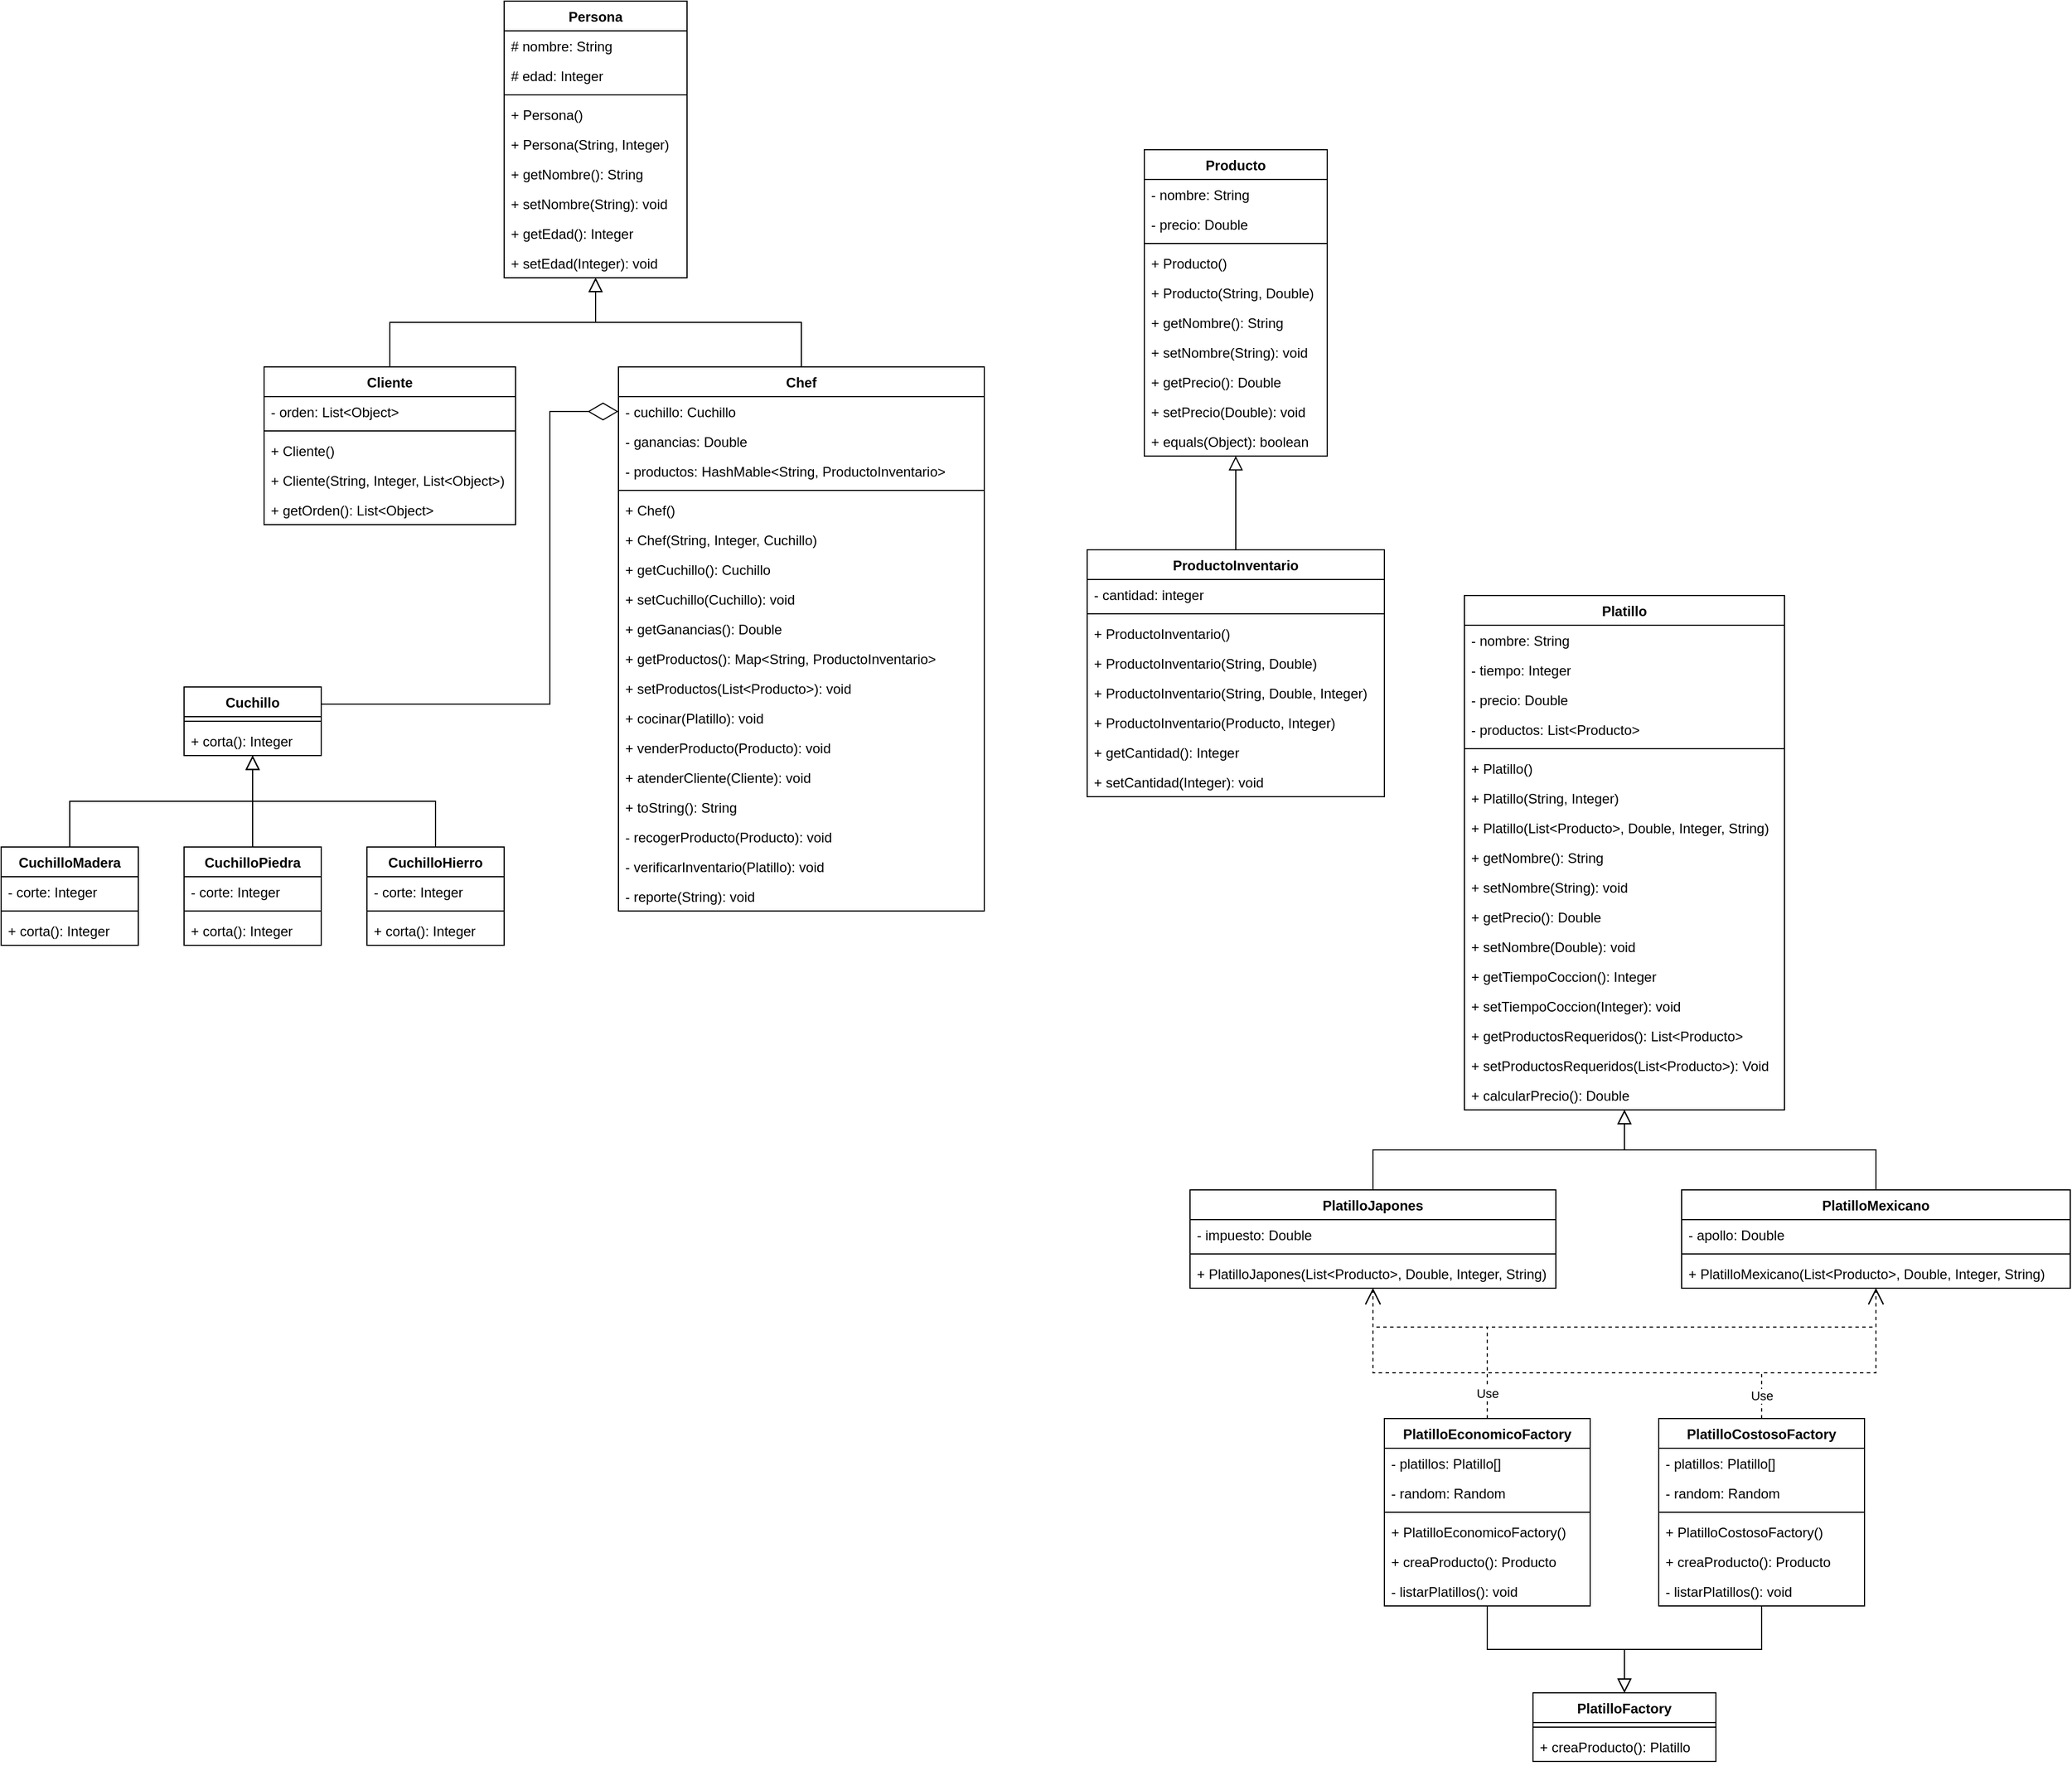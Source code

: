 <mxfile version="21.4.0" type="device">
  <diagram id="3ulpPXlg1GGDrWHCuO66" name="Página-1">
    <mxGraphModel dx="1029" dy="376" grid="1" gridSize="10" guides="1" tooltips="1" connect="1" arrows="1" fold="1" page="0" pageScale="1" pageWidth="1169" pageHeight="827" math="0" shadow="0">
      <root>
        <mxCell id="0" />
        <mxCell id="1" parent="0" />
        <mxCell id="EhC5GFF33ELC9PLxJ4gs-1" value="Persona" style="swimlane;fontStyle=1;align=center;verticalAlign=top;childLayout=stackLayout;horizontal=1;startSize=26;horizontalStack=0;resizeParent=1;resizeParentMax=0;resizeLast=0;collapsible=1;marginBottom=0;whiteSpace=wrap;html=1;" vertex="1" parent="1">
          <mxGeometry x="200" y="160" width="160" height="242" as="geometry" />
        </mxCell>
        <mxCell id="EhC5GFF33ELC9PLxJ4gs-2" value="# nombre: String" style="text;strokeColor=none;fillColor=none;align=left;verticalAlign=top;spacingLeft=4;spacingRight=4;overflow=hidden;rotatable=0;points=[[0,0.5],[1,0.5]];portConstraint=eastwest;whiteSpace=wrap;html=1;" vertex="1" parent="EhC5GFF33ELC9PLxJ4gs-1">
          <mxGeometry y="26" width="160" height="26" as="geometry" />
        </mxCell>
        <mxCell id="EhC5GFF33ELC9PLxJ4gs-3" value="# edad: Integer" style="text;strokeColor=none;fillColor=none;align=left;verticalAlign=top;spacingLeft=4;spacingRight=4;overflow=hidden;rotatable=0;points=[[0,0.5],[1,0.5]];portConstraint=eastwest;whiteSpace=wrap;html=1;" vertex="1" parent="EhC5GFF33ELC9PLxJ4gs-1">
          <mxGeometry y="52" width="160" height="26" as="geometry" />
        </mxCell>
        <mxCell id="EhC5GFF33ELC9PLxJ4gs-4" value="" style="line;strokeWidth=1;fillColor=none;align=left;verticalAlign=middle;spacingTop=-1;spacingLeft=3;spacingRight=3;rotatable=0;labelPosition=right;points=[];portConstraint=eastwest;strokeColor=inherit;" vertex="1" parent="EhC5GFF33ELC9PLxJ4gs-1">
          <mxGeometry y="78" width="160" height="8" as="geometry" />
        </mxCell>
        <mxCell id="EhC5GFF33ELC9PLxJ4gs-5" value="+ Persona()" style="text;strokeColor=none;fillColor=none;align=left;verticalAlign=top;spacingLeft=4;spacingRight=4;overflow=hidden;rotatable=0;points=[[0,0.5],[1,0.5]];portConstraint=eastwest;whiteSpace=wrap;html=1;" vertex="1" parent="EhC5GFF33ELC9PLxJ4gs-1">
          <mxGeometry y="86" width="160" height="26" as="geometry" />
        </mxCell>
        <mxCell id="EhC5GFF33ELC9PLxJ4gs-6" value="+ Persona(String, Integer)" style="text;strokeColor=none;fillColor=none;align=left;verticalAlign=top;spacingLeft=4;spacingRight=4;overflow=hidden;rotatable=0;points=[[0,0.5],[1,0.5]];portConstraint=eastwest;whiteSpace=wrap;html=1;" vertex="1" parent="EhC5GFF33ELC9PLxJ4gs-1">
          <mxGeometry y="112" width="160" height="26" as="geometry" />
        </mxCell>
        <mxCell id="EhC5GFF33ELC9PLxJ4gs-7" value="+ getNombre(): String" style="text;strokeColor=none;fillColor=none;align=left;verticalAlign=top;spacingLeft=4;spacingRight=4;overflow=hidden;rotatable=0;points=[[0,0.5],[1,0.5]];portConstraint=eastwest;whiteSpace=wrap;html=1;" vertex="1" parent="EhC5GFF33ELC9PLxJ4gs-1">
          <mxGeometry y="138" width="160" height="26" as="geometry" />
        </mxCell>
        <mxCell id="EhC5GFF33ELC9PLxJ4gs-8" value="+ setNombre(String): void" style="text;strokeColor=none;fillColor=none;align=left;verticalAlign=top;spacingLeft=4;spacingRight=4;overflow=hidden;rotatable=0;points=[[0,0.5],[1,0.5]];portConstraint=eastwest;whiteSpace=wrap;html=1;" vertex="1" parent="EhC5GFF33ELC9PLxJ4gs-1">
          <mxGeometry y="164" width="160" height="26" as="geometry" />
        </mxCell>
        <mxCell id="EhC5GFF33ELC9PLxJ4gs-9" value="+ getEdad(): Integer" style="text;strokeColor=none;fillColor=none;align=left;verticalAlign=top;spacingLeft=4;spacingRight=4;overflow=hidden;rotatable=0;points=[[0,0.5],[1,0.5]];portConstraint=eastwest;whiteSpace=wrap;html=1;" vertex="1" parent="EhC5GFF33ELC9PLxJ4gs-1">
          <mxGeometry y="190" width="160" height="26" as="geometry" />
        </mxCell>
        <mxCell id="EhC5GFF33ELC9PLxJ4gs-10" value="+ setEdad(Integer): void" style="text;strokeColor=none;fillColor=none;align=left;verticalAlign=top;spacingLeft=4;spacingRight=4;overflow=hidden;rotatable=0;points=[[0,0.5],[1,0.5]];portConstraint=eastwest;whiteSpace=wrap;html=1;" vertex="1" parent="EhC5GFF33ELC9PLxJ4gs-1">
          <mxGeometry y="216" width="160" height="26" as="geometry" />
        </mxCell>
        <mxCell id="EhC5GFF33ELC9PLxJ4gs-11" value="Cliente" style="swimlane;fontStyle=1;align=center;verticalAlign=top;childLayout=stackLayout;horizontal=1;startSize=26;horizontalStack=0;resizeParent=1;resizeParentMax=0;resizeLast=0;collapsible=1;marginBottom=0;whiteSpace=wrap;html=1;" vertex="1" parent="1">
          <mxGeometry x="-10" y="480" width="220" height="138" as="geometry" />
        </mxCell>
        <mxCell id="EhC5GFF33ELC9PLxJ4gs-12" value="- orden: List&amp;lt;Object&amp;gt;" style="text;strokeColor=none;fillColor=none;align=left;verticalAlign=top;spacingLeft=4;spacingRight=4;overflow=hidden;rotatable=0;points=[[0,0.5],[1,0.5]];portConstraint=eastwest;whiteSpace=wrap;html=1;" vertex="1" parent="EhC5GFF33ELC9PLxJ4gs-11">
          <mxGeometry y="26" width="220" height="26" as="geometry" />
        </mxCell>
        <mxCell id="EhC5GFF33ELC9PLxJ4gs-13" value="" style="line;strokeWidth=1;fillColor=none;align=left;verticalAlign=middle;spacingTop=-1;spacingLeft=3;spacingRight=3;rotatable=0;labelPosition=right;points=[];portConstraint=eastwest;strokeColor=inherit;" vertex="1" parent="EhC5GFF33ELC9PLxJ4gs-11">
          <mxGeometry y="52" width="220" height="8" as="geometry" />
        </mxCell>
        <mxCell id="EhC5GFF33ELC9PLxJ4gs-14" value="+ Cliente()" style="text;strokeColor=none;fillColor=none;align=left;verticalAlign=top;spacingLeft=4;spacingRight=4;overflow=hidden;rotatable=0;points=[[0,0.5],[1,0.5]];portConstraint=eastwest;whiteSpace=wrap;html=1;" vertex="1" parent="EhC5GFF33ELC9PLxJ4gs-11">
          <mxGeometry y="60" width="220" height="26" as="geometry" />
        </mxCell>
        <mxCell id="EhC5GFF33ELC9PLxJ4gs-15" value="+ Cliente(String, Integer, List&amp;lt;Object&amp;gt;)" style="text;strokeColor=none;fillColor=none;align=left;verticalAlign=top;spacingLeft=4;spacingRight=4;overflow=hidden;rotatable=0;points=[[0,0.5],[1,0.5]];portConstraint=eastwest;whiteSpace=wrap;html=1;" vertex="1" parent="EhC5GFF33ELC9PLxJ4gs-11">
          <mxGeometry y="86" width="220" height="26" as="geometry" />
        </mxCell>
        <mxCell id="EhC5GFF33ELC9PLxJ4gs-16" value="+ getOrden(): List&amp;lt;Object&amp;gt;" style="text;strokeColor=none;fillColor=none;align=left;verticalAlign=top;spacingLeft=4;spacingRight=4;overflow=hidden;rotatable=0;points=[[0,0.5],[1,0.5]];portConstraint=eastwest;whiteSpace=wrap;html=1;" vertex="1" parent="EhC5GFF33ELC9PLxJ4gs-11">
          <mxGeometry y="112" width="220" height="26" as="geometry" />
        </mxCell>
        <mxCell id="EhC5GFF33ELC9PLxJ4gs-17" value="Chef" style="swimlane;fontStyle=1;align=center;verticalAlign=top;childLayout=stackLayout;horizontal=1;startSize=26;horizontalStack=0;resizeParent=1;resizeParentMax=0;resizeLast=0;collapsible=1;marginBottom=0;whiteSpace=wrap;html=1;" vertex="1" parent="1">
          <mxGeometry x="300" y="480" width="320" height="476" as="geometry" />
        </mxCell>
        <mxCell id="EhC5GFF33ELC9PLxJ4gs-18" value="- cuchillo: Cuchillo" style="text;strokeColor=none;fillColor=none;align=left;verticalAlign=top;spacingLeft=4;spacingRight=4;overflow=hidden;rotatable=0;points=[[0,0.5],[1,0.5]];portConstraint=eastwest;whiteSpace=wrap;html=1;" vertex="1" parent="EhC5GFF33ELC9PLxJ4gs-17">
          <mxGeometry y="26" width="320" height="26" as="geometry" />
        </mxCell>
        <mxCell id="EhC5GFF33ELC9PLxJ4gs-19" value="- ganancias: Double" style="text;strokeColor=none;fillColor=none;align=left;verticalAlign=top;spacingLeft=4;spacingRight=4;overflow=hidden;rotatable=0;points=[[0,0.5],[1,0.5]];portConstraint=eastwest;whiteSpace=wrap;html=1;" vertex="1" parent="EhC5GFF33ELC9PLxJ4gs-17">
          <mxGeometry y="52" width="320" height="26" as="geometry" />
        </mxCell>
        <mxCell id="EhC5GFF33ELC9PLxJ4gs-20" value="- productos: HashMable&amp;lt;String, ProductoInventario&amp;gt;" style="text;strokeColor=none;fillColor=none;align=left;verticalAlign=top;spacingLeft=4;spacingRight=4;overflow=hidden;rotatable=0;points=[[0,0.5],[1,0.5]];portConstraint=eastwest;whiteSpace=wrap;html=1;" vertex="1" parent="EhC5GFF33ELC9PLxJ4gs-17">
          <mxGeometry y="78" width="320" height="26" as="geometry" />
        </mxCell>
        <mxCell id="EhC5GFF33ELC9PLxJ4gs-21" value="" style="line;strokeWidth=1;fillColor=none;align=left;verticalAlign=middle;spacingTop=-1;spacingLeft=3;spacingRight=3;rotatable=0;labelPosition=right;points=[];portConstraint=eastwest;strokeColor=inherit;" vertex="1" parent="EhC5GFF33ELC9PLxJ4gs-17">
          <mxGeometry y="104" width="320" height="8" as="geometry" />
        </mxCell>
        <mxCell id="EhC5GFF33ELC9PLxJ4gs-22" value="+ Chef()" style="text;strokeColor=none;fillColor=none;align=left;verticalAlign=top;spacingLeft=4;spacingRight=4;overflow=hidden;rotatable=0;points=[[0,0.5],[1,0.5]];portConstraint=eastwest;whiteSpace=wrap;html=1;" vertex="1" parent="EhC5GFF33ELC9PLxJ4gs-17">
          <mxGeometry y="112" width="320" height="26" as="geometry" />
        </mxCell>
        <mxCell id="EhC5GFF33ELC9PLxJ4gs-23" value="+ Chef(String, Integer, Cuchillo)" style="text;strokeColor=none;fillColor=none;align=left;verticalAlign=top;spacingLeft=4;spacingRight=4;overflow=hidden;rotatable=0;points=[[0,0.5],[1,0.5]];portConstraint=eastwest;whiteSpace=wrap;html=1;" vertex="1" parent="EhC5GFF33ELC9PLxJ4gs-17">
          <mxGeometry y="138" width="320" height="26" as="geometry" />
        </mxCell>
        <mxCell id="EhC5GFF33ELC9PLxJ4gs-24" value="+ getCuchillo(): Cuchillo" style="text;strokeColor=none;fillColor=none;align=left;verticalAlign=top;spacingLeft=4;spacingRight=4;overflow=hidden;rotatable=0;points=[[0,0.5],[1,0.5]];portConstraint=eastwest;whiteSpace=wrap;html=1;" vertex="1" parent="EhC5GFF33ELC9PLxJ4gs-17">
          <mxGeometry y="164" width="320" height="26" as="geometry" />
        </mxCell>
        <mxCell id="EhC5GFF33ELC9PLxJ4gs-25" value="+ setCuchillo(Cuchillo): void" style="text;strokeColor=none;fillColor=none;align=left;verticalAlign=top;spacingLeft=4;spacingRight=4;overflow=hidden;rotatable=0;points=[[0,0.5],[1,0.5]];portConstraint=eastwest;whiteSpace=wrap;html=1;" vertex="1" parent="EhC5GFF33ELC9PLxJ4gs-17">
          <mxGeometry y="190" width="320" height="26" as="geometry" />
        </mxCell>
        <mxCell id="EhC5GFF33ELC9PLxJ4gs-26" value="+ getGanancias(): Double" style="text;strokeColor=none;fillColor=none;align=left;verticalAlign=top;spacingLeft=4;spacingRight=4;overflow=hidden;rotatable=0;points=[[0,0.5],[1,0.5]];portConstraint=eastwest;whiteSpace=wrap;html=1;" vertex="1" parent="EhC5GFF33ELC9PLxJ4gs-17">
          <mxGeometry y="216" width="320" height="26" as="geometry" />
        </mxCell>
        <mxCell id="EhC5GFF33ELC9PLxJ4gs-27" value="+ getProductos(): Map&amp;lt;String, ProductoInventario&amp;gt;" style="text;strokeColor=none;fillColor=none;align=left;verticalAlign=top;spacingLeft=4;spacingRight=4;overflow=hidden;rotatable=0;points=[[0,0.5],[1,0.5]];portConstraint=eastwest;whiteSpace=wrap;html=1;" vertex="1" parent="EhC5GFF33ELC9PLxJ4gs-17">
          <mxGeometry y="242" width="320" height="26" as="geometry" />
        </mxCell>
        <mxCell id="EhC5GFF33ELC9PLxJ4gs-28" value="+ setProductos(List&amp;lt;Producto&amp;gt;): void" style="text;strokeColor=none;fillColor=none;align=left;verticalAlign=top;spacingLeft=4;spacingRight=4;overflow=hidden;rotatable=0;points=[[0,0.5],[1,0.5]];portConstraint=eastwest;whiteSpace=wrap;html=1;" vertex="1" parent="EhC5GFF33ELC9PLxJ4gs-17">
          <mxGeometry y="268" width="320" height="26" as="geometry" />
        </mxCell>
        <mxCell id="EhC5GFF33ELC9PLxJ4gs-29" value="+ cocinar(Platillo): void" style="text;strokeColor=none;fillColor=none;align=left;verticalAlign=top;spacingLeft=4;spacingRight=4;overflow=hidden;rotatable=0;points=[[0,0.5],[1,0.5]];portConstraint=eastwest;whiteSpace=wrap;html=1;" vertex="1" parent="EhC5GFF33ELC9PLxJ4gs-17">
          <mxGeometry y="294" width="320" height="26" as="geometry" />
        </mxCell>
        <mxCell id="EhC5GFF33ELC9PLxJ4gs-30" value="+ venderProducto(Producto): void" style="text;strokeColor=none;fillColor=none;align=left;verticalAlign=top;spacingLeft=4;spacingRight=4;overflow=hidden;rotatable=0;points=[[0,0.5],[1,0.5]];portConstraint=eastwest;whiteSpace=wrap;html=1;" vertex="1" parent="EhC5GFF33ELC9PLxJ4gs-17">
          <mxGeometry y="320" width="320" height="26" as="geometry" />
        </mxCell>
        <mxCell id="EhC5GFF33ELC9PLxJ4gs-31" value="+ atenderCliente(Cliente): void" style="text;strokeColor=none;fillColor=none;align=left;verticalAlign=top;spacingLeft=4;spacingRight=4;overflow=hidden;rotatable=0;points=[[0,0.5],[1,0.5]];portConstraint=eastwest;whiteSpace=wrap;html=1;" vertex="1" parent="EhC5GFF33ELC9PLxJ4gs-17">
          <mxGeometry y="346" width="320" height="26" as="geometry" />
        </mxCell>
        <mxCell id="EhC5GFF33ELC9PLxJ4gs-32" value="+ toString(): String" style="text;strokeColor=none;fillColor=none;align=left;verticalAlign=top;spacingLeft=4;spacingRight=4;overflow=hidden;rotatable=0;points=[[0,0.5],[1,0.5]];portConstraint=eastwest;whiteSpace=wrap;html=1;" vertex="1" parent="EhC5GFF33ELC9PLxJ4gs-17">
          <mxGeometry y="372" width="320" height="26" as="geometry" />
        </mxCell>
        <mxCell id="EhC5GFF33ELC9PLxJ4gs-33" value="- recogerProducto(Producto): void" style="text;strokeColor=none;fillColor=none;align=left;verticalAlign=top;spacingLeft=4;spacingRight=4;overflow=hidden;rotatable=0;points=[[0,0.5],[1,0.5]];portConstraint=eastwest;whiteSpace=wrap;html=1;" vertex="1" parent="EhC5GFF33ELC9PLxJ4gs-17">
          <mxGeometry y="398" width="320" height="26" as="geometry" />
        </mxCell>
        <mxCell id="EhC5GFF33ELC9PLxJ4gs-34" value="- verificarInventario(Platillo): void" style="text;strokeColor=none;fillColor=none;align=left;verticalAlign=top;spacingLeft=4;spacingRight=4;overflow=hidden;rotatable=0;points=[[0,0.5],[1,0.5]];portConstraint=eastwest;whiteSpace=wrap;html=1;" vertex="1" parent="EhC5GFF33ELC9PLxJ4gs-17">
          <mxGeometry y="424" width="320" height="26" as="geometry" />
        </mxCell>
        <mxCell id="EhC5GFF33ELC9PLxJ4gs-35" value="- reporte(String): void" style="text;strokeColor=none;fillColor=none;align=left;verticalAlign=top;spacingLeft=4;spacingRight=4;overflow=hidden;rotatable=0;points=[[0,0.5],[1,0.5]];portConstraint=eastwest;whiteSpace=wrap;html=1;" vertex="1" parent="EhC5GFF33ELC9PLxJ4gs-17">
          <mxGeometry y="450" width="320" height="26" as="geometry" />
        </mxCell>
        <mxCell id="EhC5GFF33ELC9PLxJ4gs-36" value="Cuchillo" style="swimlane;fontStyle=1;align=center;verticalAlign=top;childLayout=stackLayout;horizontal=1;startSize=26;horizontalStack=0;resizeParent=1;resizeParentMax=0;resizeLast=0;collapsible=1;marginBottom=0;whiteSpace=wrap;html=1;" vertex="1" parent="1">
          <mxGeometry x="-80" y="760" width="120" height="60" as="geometry" />
        </mxCell>
        <mxCell id="EhC5GFF33ELC9PLxJ4gs-37" value="" style="line;strokeWidth=1;fillColor=none;align=left;verticalAlign=middle;spacingTop=-1;spacingLeft=3;spacingRight=3;rotatable=0;labelPosition=right;points=[];portConstraint=eastwest;strokeColor=inherit;" vertex="1" parent="EhC5GFF33ELC9PLxJ4gs-36">
          <mxGeometry y="26" width="120" height="8" as="geometry" />
        </mxCell>
        <mxCell id="EhC5GFF33ELC9PLxJ4gs-38" value="+ corta(): Integer" style="text;strokeColor=none;fillColor=none;align=left;verticalAlign=top;spacingLeft=4;spacingRight=4;overflow=hidden;rotatable=0;points=[[0,0.5],[1,0.5]];portConstraint=eastwest;whiteSpace=wrap;html=1;" vertex="1" parent="EhC5GFF33ELC9PLxJ4gs-36">
          <mxGeometry y="34" width="120" height="26" as="geometry" />
        </mxCell>
        <mxCell id="EhC5GFF33ELC9PLxJ4gs-39" value="CuchilloMadera" style="swimlane;fontStyle=1;align=center;verticalAlign=top;childLayout=stackLayout;horizontal=1;startSize=26;horizontalStack=0;resizeParent=1;resizeParentMax=0;resizeLast=0;collapsible=1;marginBottom=0;whiteSpace=wrap;html=1;" vertex="1" parent="1">
          <mxGeometry x="-240" y="900" width="120" height="86" as="geometry" />
        </mxCell>
        <mxCell id="EhC5GFF33ELC9PLxJ4gs-40" value="- corte: Integer" style="text;strokeColor=none;fillColor=none;align=left;verticalAlign=top;spacingLeft=4;spacingRight=4;overflow=hidden;rotatable=0;points=[[0,0.5],[1,0.5]];portConstraint=eastwest;whiteSpace=wrap;html=1;" vertex="1" parent="EhC5GFF33ELC9PLxJ4gs-39">
          <mxGeometry y="26" width="120" height="26" as="geometry" />
        </mxCell>
        <mxCell id="EhC5GFF33ELC9PLxJ4gs-41" value="" style="line;strokeWidth=1;fillColor=none;align=left;verticalAlign=middle;spacingTop=-1;spacingLeft=3;spacingRight=3;rotatable=0;labelPosition=right;points=[];portConstraint=eastwest;strokeColor=inherit;" vertex="1" parent="EhC5GFF33ELC9PLxJ4gs-39">
          <mxGeometry y="52" width="120" height="8" as="geometry" />
        </mxCell>
        <mxCell id="EhC5GFF33ELC9PLxJ4gs-42" value="+ corta(): Integer" style="text;strokeColor=none;fillColor=none;align=left;verticalAlign=top;spacingLeft=4;spacingRight=4;overflow=hidden;rotatable=0;points=[[0,0.5],[1,0.5]];portConstraint=eastwest;whiteSpace=wrap;html=1;" vertex="1" parent="EhC5GFF33ELC9PLxJ4gs-39">
          <mxGeometry y="60" width="120" height="26" as="geometry" />
        </mxCell>
        <mxCell id="EhC5GFF33ELC9PLxJ4gs-43" value="CuchilloPiedra" style="swimlane;fontStyle=1;align=center;verticalAlign=top;childLayout=stackLayout;horizontal=1;startSize=26;horizontalStack=0;resizeParent=1;resizeParentMax=0;resizeLast=0;collapsible=1;marginBottom=0;whiteSpace=wrap;html=1;" vertex="1" parent="1">
          <mxGeometry x="-80" y="900" width="120" height="86" as="geometry" />
        </mxCell>
        <mxCell id="EhC5GFF33ELC9PLxJ4gs-44" value="- corte: Integer" style="text;strokeColor=none;fillColor=none;align=left;verticalAlign=top;spacingLeft=4;spacingRight=4;overflow=hidden;rotatable=0;points=[[0,0.5],[1,0.5]];portConstraint=eastwest;whiteSpace=wrap;html=1;" vertex="1" parent="EhC5GFF33ELC9PLxJ4gs-43">
          <mxGeometry y="26" width="120" height="26" as="geometry" />
        </mxCell>
        <mxCell id="EhC5GFF33ELC9PLxJ4gs-45" value="" style="line;strokeWidth=1;fillColor=none;align=left;verticalAlign=middle;spacingTop=-1;spacingLeft=3;spacingRight=3;rotatable=0;labelPosition=right;points=[];portConstraint=eastwest;strokeColor=inherit;" vertex="1" parent="EhC5GFF33ELC9PLxJ4gs-43">
          <mxGeometry y="52" width="120" height="8" as="geometry" />
        </mxCell>
        <mxCell id="EhC5GFF33ELC9PLxJ4gs-46" value="+ corta(): Integer" style="text;strokeColor=none;fillColor=none;align=left;verticalAlign=top;spacingLeft=4;spacingRight=4;overflow=hidden;rotatable=0;points=[[0,0.5],[1,0.5]];portConstraint=eastwest;whiteSpace=wrap;html=1;" vertex="1" parent="EhC5GFF33ELC9PLxJ4gs-43">
          <mxGeometry y="60" width="120" height="26" as="geometry" />
        </mxCell>
        <mxCell id="EhC5GFF33ELC9PLxJ4gs-47" value="CuchilloHierro" style="swimlane;fontStyle=1;align=center;verticalAlign=top;childLayout=stackLayout;horizontal=1;startSize=26;horizontalStack=0;resizeParent=1;resizeParentMax=0;resizeLast=0;collapsible=1;marginBottom=0;whiteSpace=wrap;html=1;" vertex="1" parent="1">
          <mxGeometry x="80" y="900" width="120" height="86" as="geometry" />
        </mxCell>
        <mxCell id="EhC5GFF33ELC9PLxJ4gs-48" value="- corte: Integer" style="text;strokeColor=none;fillColor=none;align=left;verticalAlign=top;spacingLeft=4;spacingRight=4;overflow=hidden;rotatable=0;points=[[0,0.5],[1,0.5]];portConstraint=eastwest;whiteSpace=wrap;html=1;" vertex="1" parent="EhC5GFF33ELC9PLxJ4gs-47">
          <mxGeometry y="26" width="120" height="26" as="geometry" />
        </mxCell>
        <mxCell id="EhC5GFF33ELC9PLxJ4gs-49" value="" style="line;strokeWidth=1;fillColor=none;align=left;verticalAlign=middle;spacingTop=-1;spacingLeft=3;spacingRight=3;rotatable=0;labelPosition=right;points=[];portConstraint=eastwest;strokeColor=inherit;" vertex="1" parent="EhC5GFF33ELC9PLxJ4gs-47">
          <mxGeometry y="52" width="120" height="8" as="geometry" />
        </mxCell>
        <mxCell id="EhC5GFF33ELC9PLxJ4gs-50" value="+ corta(): Integer" style="text;strokeColor=none;fillColor=none;align=left;verticalAlign=top;spacingLeft=4;spacingRight=4;overflow=hidden;rotatable=0;points=[[0,0.5],[1,0.5]];portConstraint=eastwest;whiteSpace=wrap;html=1;" vertex="1" parent="EhC5GFF33ELC9PLxJ4gs-47">
          <mxGeometry y="60" width="120" height="26" as="geometry" />
        </mxCell>
        <mxCell id="EhC5GFF33ELC9PLxJ4gs-51" value="Producto" style="swimlane;fontStyle=1;align=center;verticalAlign=top;childLayout=stackLayout;horizontal=1;startSize=26;horizontalStack=0;resizeParent=1;resizeParentMax=0;resizeLast=0;collapsible=1;marginBottom=0;whiteSpace=wrap;html=1;" vertex="1" parent="1">
          <mxGeometry x="760" y="290" width="160" height="268" as="geometry" />
        </mxCell>
        <mxCell id="EhC5GFF33ELC9PLxJ4gs-52" value="- nombre: String" style="text;strokeColor=none;fillColor=none;align=left;verticalAlign=top;spacingLeft=4;spacingRight=4;overflow=hidden;rotatable=0;points=[[0,0.5],[1,0.5]];portConstraint=eastwest;whiteSpace=wrap;html=1;" vertex="1" parent="EhC5GFF33ELC9PLxJ4gs-51">
          <mxGeometry y="26" width="160" height="26" as="geometry" />
        </mxCell>
        <mxCell id="EhC5GFF33ELC9PLxJ4gs-53" value="- precio: Double" style="text;strokeColor=none;fillColor=none;align=left;verticalAlign=top;spacingLeft=4;spacingRight=4;overflow=hidden;rotatable=0;points=[[0,0.5],[1,0.5]];portConstraint=eastwest;whiteSpace=wrap;html=1;" vertex="1" parent="EhC5GFF33ELC9PLxJ4gs-51">
          <mxGeometry y="52" width="160" height="26" as="geometry" />
        </mxCell>
        <mxCell id="EhC5GFF33ELC9PLxJ4gs-54" value="" style="line;strokeWidth=1;fillColor=none;align=left;verticalAlign=middle;spacingTop=-1;spacingLeft=3;spacingRight=3;rotatable=0;labelPosition=right;points=[];portConstraint=eastwest;strokeColor=inherit;" vertex="1" parent="EhC5GFF33ELC9PLxJ4gs-51">
          <mxGeometry y="78" width="160" height="8" as="geometry" />
        </mxCell>
        <mxCell id="EhC5GFF33ELC9PLxJ4gs-55" value="+ Producto()" style="text;strokeColor=none;fillColor=none;align=left;verticalAlign=top;spacingLeft=4;spacingRight=4;overflow=hidden;rotatable=0;points=[[0,0.5],[1,0.5]];portConstraint=eastwest;whiteSpace=wrap;html=1;" vertex="1" parent="EhC5GFF33ELC9PLxJ4gs-51">
          <mxGeometry y="86" width="160" height="26" as="geometry" />
        </mxCell>
        <mxCell id="EhC5GFF33ELC9PLxJ4gs-56" value="+ Producto(String, Double)" style="text;strokeColor=none;fillColor=none;align=left;verticalAlign=top;spacingLeft=4;spacingRight=4;overflow=hidden;rotatable=0;points=[[0,0.5],[1,0.5]];portConstraint=eastwest;whiteSpace=wrap;html=1;" vertex="1" parent="EhC5GFF33ELC9PLxJ4gs-51">
          <mxGeometry y="112" width="160" height="26" as="geometry" />
        </mxCell>
        <mxCell id="EhC5GFF33ELC9PLxJ4gs-57" value="+ getNombre(): String" style="text;strokeColor=none;fillColor=none;align=left;verticalAlign=top;spacingLeft=4;spacingRight=4;overflow=hidden;rotatable=0;points=[[0,0.5],[1,0.5]];portConstraint=eastwest;whiteSpace=wrap;html=1;" vertex="1" parent="EhC5GFF33ELC9PLxJ4gs-51">
          <mxGeometry y="138" width="160" height="26" as="geometry" />
        </mxCell>
        <mxCell id="EhC5GFF33ELC9PLxJ4gs-58" value="+ setNombre(String): void" style="text;strokeColor=none;fillColor=none;align=left;verticalAlign=top;spacingLeft=4;spacingRight=4;overflow=hidden;rotatable=0;points=[[0,0.5],[1,0.5]];portConstraint=eastwest;whiteSpace=wrap;html=1;" vertex="1" parent="EhC5GFF33ELC9PLxJ4gs-51">
          <mxGeometry y="164" width="160" height="26" as="geometry" />
        </mxCell>
        <mxCell id="EhC5GFF33ELC9PLxJ4gs-59" value="+ getPrecio(): Double" style="text;strokeColor=none;fillColor=none;align=left;verticalAlign=top;spacingLeft=4;spacingRight=4;overflow=hidden;rotatable=0;points=[[0,0.5],[1,0.5]];portConstraint=eastwest;whiteSpace=wrap;html=1;" vertex="1" parent="EhC5GFF33ELC9PLxJ4gs-51">
          <mxGeometry y="190" width="160" height="26" as="geometry" />
        </mxCell>
        <mxCell id="EhC5GFF33ELC9PLxJ4gs-60" value="+ setPrecio(Double): void" style="text;strokeColor=none;fillColor=none;align=left;verticalAlign=top;spacingLeft=4;spacingRight=4;overflow=hidden;rotatable=0;points=[[0,0.5],[1,0.5]];portConstraint=eastwest;whiteSpace=wrap;html=1;" vertex="1" parent="EhC5GFF33ELC9PLxJ4gs-51">
          <mxGeometry y="216" width="160" height="26" as="geometry" />
        </mxCell>
        <mxCell id="EhC5GFF33ELC9PLxJ4gs-61" value="+ equals(Object): boolean" style="text;strokeColor=none;fillColor=none;align=left;verticalAlign=top;spacingLeft=4;spacingRight=4;overflow=hidden;rotatable=0;points=[[0,0.5],[1,0.5]];portConstraint=eastwest;whiteSpace=wrap;html=1;" vertex="1" parent="EhC5GFF33ELC9PLxJ4gs-51">
          <mxGeometry y="242" width="160" height="26" as="geometry" />
        </mxCell>
        <mxCell id="EhC5GFF33ELC9PLxJ4gs-62" value="ProductoInventario" style="swimlane;fontStyle=1;align=center;verticalAlign=top;childLayout=stackLayout;horizontal=1;startSize=26;horizontalStack=0;resizeParent=1;resizeParentMax=0;resizeLast=0;collapsible=1;marginBottom=0;whiteSpace=wrap;html=1;" vertex="1" parent="1">
          <mxGeometry x="710" y="640" width="260" height="216" as="geometry" />
        </mxCell>
        <mxCell id="EhC5GFF33ELC9PLxJ4gs-63" value="- cantidad: integer" style="text;strokeColor=none;fillColor=none;align=left;verticalAlign=top;spacingLeft=4;spacingRight=4;overflow=hidden;rotatable=0;points=[[0,0.5],[1,0.5]];portConstraint=eastwest;whiteSpace=wrap;html=1;" vertex="1" parent="EhC5GFF33ELC9PLxJ4gs-62">
          <mxGeometry y="26" width="260" height="26" as="geometry" />
        </mxCell>
        <mxCell id="EhC5GFF33ELC9PLxJ4gs-64" value="" style="line;strokeWidth=1;fillColor=none;align=left;verticalAlign=middle;spacingTop=-1;spacingLeft=3;spacingRight=3;rotatable=0;labelPosition=right;points=[];portConstraint=eastwest;strokeColor=inherit;" vertex="1" parent="EhC5GFF33ELC9PLxJ4gs-62">
          <mxGeometry y="52" width="260" height="8" as="geometry" />
        </mxCell>
        <mxCell id="EhC5GFF33ELC9PLxJ4gs-65" value="+ ProductoInventario()" style="text;strokeColor=none;fillColor=none;align=left;verticalAlign=top;spacingLeft=4;spacingRight=4;overflow=hidden;rotatable=0;points=[[0,0.5],[1,0.5]];portConstraint=eastwest;whiteSpace=wrap;html=1;" vertex="1" parent="EhC5GFF33ELC9PLxJ4gs-62">
          <mxGeometry y="60" width="260" height="26" as="geometry" />
        </mxCell>
        <mxCell id="EhC5GFF33ELC9PLxJ4gs-66" value="+ ProductoInventario(String, Double)" style="text;strokeColor=none;fillColor=none;align=left;verticalAlign=top;spacingLeft=4;spacingRight=4;overflow=hidden;rotatable=0;points=[[0,0.5],[1,0.5]];portConstraint=eastwest;whiteSpace=wrap;html=1;" vertex="1" parent="EhC5GFF33ELC9PLxJ4gs-62">
          <mxGeometry y="86" width="260" height="26" as="geometry" />
        </mxCell>
        <mxCell id="EhC5GFF33ELC9PLxJ4gs-67" value="+ ProductoInventario(String, Double, Integer)" style="text;strokeColor=none;fillColor=none;align=left;verticalAlign=top;spacingLeft=4;spacingRight=4;overflow=hidden;rotatable=0;points=[[0,0.5],[1,0.5]];portConstraint=eastwest;whiteSpace=wrap;html=1;" vertex="1" parent="EhC5GFF33ELC9PLxJ4gs-62">
          <mxGeometry y="112" width="260" height="26" as="geometry" />
        </mxCell>
        <mxCell id="EhC5GFF33ELC9PLxJ4gs-68" value="+ ProductoInventario(Producto, Integer)" style="text;strokeColor=none;fillColor=none;align=left;verticalAlign=top;spacingLeft=4;spacingRight=4;overflow=hidden;rotatable=0;points=[[0,0.5],[1,0.5]];portConstraint=eastwest;whiteSpace=wrap;html=1;" vertex="1" parent="EhC5GFF33ELC9PLxJ4gs-62">
          <mxGeometry y="138" width="260" height="26" as="geometry" />
        </mxCell>
        <mxCell id="EhC5GFF33ELC9PLxJ4gs-69" value="+ getCantidad(): Integer" style="text;strokeColor=none;fillColor=none;align=left;verticalAlign=top;spacingLeft=4;spacingRight=4;overflow=hidden;rotatable=0;points=[[0,0.5],[1,0.5]];portConstraint=eastwest;whiteSpace=wrap;html=1;" vertex="1" parent="EhC5GFF33ELC9PLxJ4gs-62">
          <mxGeometry y="164" width="260" height="26" as="geometry" />
        </mxCell>
        <mxCell id="EhC5GFF33ELC9PLxJ4gs-70" value="+ setCantidad(Integer): void" style="text;strokeColor=none;fillColor=none;align=left;verticalAlign=top;spacingLeft=4;spacingRight=4;overflow=hidden;rotatable=0;points=[[0,0.5],[1,0.5]];portConstraint=eastwest;whiteSpace=wrap;html=1;" vertex="1" parent="EhC5GFF33ELC9PLxJ4gs-62">
          <mxGeometry y="190" width="260" height="26" as="geometry" />
        </mxCell>
        <mxCell id="EhC5GFF33ELC9PLxJ4gs-71" value="Platillo" style="swimlane;fontStyle=1;align=center;verticalAlign=top;childLayout=stackLayout;horizontal=1;startSize=26;horizontalStack=0;resizeParent=1;resizeParentMax=0;resizeLast=0;collapsible=1;marginBottom=0;whiteSpace=wrap;html=1;" vertex="1" parent="1">
          <mxGeometry x="1040" y="680" width="280" height="450" as="geometry" />
        </mxCell>
        <mxCell id="EhC5GFF33ELC9PLxJ4gs-72" value="- nombre: String" style="text;strokeColor=none;fillColor=none;align=left;verticalAlign=top;spacingLeft=4;spacingRight=4;overflow=hidden;rotatable=0;points=[[0,0.5],[1,0.5]];portConstraint=eastwest;whiteSpace=wrap;html=1;" vertex="1" parent="EhC5GFF33ELC9PLxJ4gs-71">
          <mxGeometry y="26" width="280" height="26" as="geometry" />
        </mxCell>
        <mxCell id="EhC5GFF33ELC9PLxJ4gs-73" value="- tiempo: Integer" style="text;strokeColor=none;fillColor=none;align=left;verticalAlign=top;spacingLeft=4;spacingRight=4;overflow=hidden;rotatable=0;points=[[0,0.5],[1,0.5]];portConstraint=eastwest;whiteSpace=wrap;html=1;" vertex="1" parent="EhC5GFF33ELC9PLxJ4gs-71">
          <mxGeometry y="52" width="280" height="26" as="geometry" />
        </mxCell>
        <mxCell id="EhC5GFF33ELC9PLxJ4gs-74" value="- precio: Double" style="text;strokeColor=none;fillColor=none;align=left;verticalAlign=top;spacingLeft=4;spacingRight=4;overflow=hidden;rotatable=0;points=[[0,0.5],[1,0.5]];portConstraint=eastwest;whiteSpace=wrap;html=1;" vertex="1" parent="EhC5GFF33ELC9PLxJ4gs-71">
          <mxGeometry y="78" width="280" height="26" as="geometry" />
        </mxCell>
        <mxCell id="EhC5GFF33ELC9PLxJ4gs-75" value="- productos: List&amp;lt;Producto&amp;gt;" style="text;strokeColor=none;fillColor=none;align=left;verticalAlign=top;spacingLeft=4;spacingRight=4;overflow=hidden;rotatable=0;points=[[0,0.5],[1,0.5]];portConstraint=eastwest;whiteSpace=wrap;html=1;" vertex="1" parent="EhC5GFF33ELC9PLxJ4gs-71">
          <mxGeometry y="104" width="280" height="26" as="geometry" />
        </mxCell>
        <mxCell id="EhC5GFF33ELC9PLxJ4gs-76" value="" style="line;strokeWidth=1;fillColor=none;align=left;verticalAlign=middle;spacingTop=-1;spacingLeft=3;spacingRight=3;rotatable=0;labelPosition=right;points=[];portConstraint=eastwest;strokeColor=inherit;" vertex="1" parent="EhC5GFF33ELC9PLxJ4gs-71">
          <mxGeometry y="130" width="280" height="8" as="geometry" />
        </mxCell>
        <mxCell id="EhC5GFF33ELC9PLxJ4gs-77" value="+ Platillo()" style="text;strokeColor=none;fillColor=none;align=left;verticalAlign=top;spacingLeft=4;spacingRight=4;overflow=hidden;rotatable=0;points=[[0,0.5],[1,0.5]];portConstraint=eastwest;whiteSpace=wrap;html=1;" vertex="1" parent="EhC5GFF33ELC9PLxJ4gs-71">
          <mxGeometry y="138" width="280" height="26" as="geometry" />
        </mxCell>
        <mxCell id="EhC5GFF33ELC9PLxJ4gs-78" value="+ Platillo(String, Integer)" style="text;strokeColor=none;fillColor=none;align=left;verticalAlign=top;spacingLeft=4;spacingRight=4;overflow=hidden;rotatable=0;points=[[0,0.5],[1,0.5]];portConstraint=eastwest;whiteSpace=wrap;html=1;" vertex="1" parent="EhC5GFF33ELC9PLxJ4gs-71">
          <mxGeometry y="164" width="280" height="26" as="geometry" />
        </mxCell>
        <mxCell id="EhC5GFF33ELC9PLxJ4gs-79" value="+ Platillo(List&amp;lt;Producto&amp;gt;, Double, Integer, String)" style="text;strokeColor=none;fillColor=none;align=left;verticalAlign=top;spacingLeft=4;spacingRight=4;overflow=hidden;rotatable=0;points=[[0,0.5],[1,0.5]];portConstraint=eastwest;whiteSpace=wrap;html=1;" vertex="1" parent="EhC5GFF33ELC9PLxJ4gs-71">
          <mxGeometry y="190" width="280" height="26" as="geometry" />
        </mxCell>
        <mxCell id="EhC5GFF33ELC9PLxJ4gs-80" value="+ getNombre(): String" style="text;strokeColor=none;fillColor=none;align=left;verticalAlign=top;spacingLeft=4;spacingRight=4;overflow=hidden;rotatable=0;points=[[0,0.5],[1,0.5]];portConstraint=eastwest;whiteSpace=wrap;html=1;" vertex="1" parent="EhC5GFF33ELC9PLxJ4gs-71">
          <mxGeometry y="216" width="280" height="26" as="geometry" />
        </mxCell>
        <mxCell id="EhC5GFF33ELC9PLxJ4gs-81" value="+ setNombre(String): void" style="text;strokeColor=none;fillColor=none;align=left;verticalAlign=top;spacingLeft=4;spacingRight=4;overflow=hidden;rotatable=0;points=[[0,0.5],[1,0.5]];portConstraint=eastwest;whiteSpace=wrap;html=1;" vertex="1" parent="EhC5GFF33ELC9PLxJ4gs-71">
          <mxGeometry y="242" width="280" height="26" as="geometry" />
        </mxCell>
        <mxCell id="EhC5GFF33ELC9PLxJ4gs-82" value="+ getPrecio(): Double" style="text;strokeColor=none;fillColor=none;align=left;verticalAlign=top;spacingLeft=4;spacingRight=4;overflow=hidden;rotatable=0;points=[[0,0.5],[1,0.5]];portConstraint=eastwest;whiteSpace=wrap;html=1;" vertex="1" parent="EhC5GFF33ELC9PLxJ4gs-71">
          <mxGeometry y="268" width="280" height="26" as="geometry" />
        </mxCell>
        <mxCell id="EhC5GFF33ELC9PLxJ4gs-83" value="+ setNombre(Double): void" style="text;strokeColor=none;fillColor=none;align=left;verticalAlign=top;spacingLeft=4;spacingRight=4;overflow=hidden;rotatable=0;points=[[0,0.5],[1,0.5]];portConstraint=eastwest;whiteSpace=wrap;html=1;" vertex="1" parent="EhC5GFF33ELC9PLxJ4gs-71">
          <mxGeometry y="294" width="280" height="26" as="geometry" />
        </mxCell>
        <mxCell id="EhC5GFF33ELC9PLxJ4gs-84" value="+&amp;nbsp;getTiempoCoccion&lt;span style=&quot;background-color: initial;&quot;&gt;(): Integer&lt;/span&gt;" style="text;strokeColor=none;fillColor=none;align=left;verticalAlign=top;spacingLeft=4;spacingRight=4;overflow=hidden;rotatable=0;points=[[0,0.5],[1,0.5]];portConstraint=eastwest;whiteSpace=wrap;html=1;" vertex="1" parent="EhC5GFF33ELC9PLxJ4gs-71">
          <mxGeometry y="320" width="280" height="26" as="geometry" />
        </mxCell>
        <mxCell id="EhC5GFF33ELC9PLxJ4gs-85" value="+ setTiempoCoccion&lt;span style=&quot;background-color: initial;&quot;&gt;(Integer): void&lt;/span&gt;" style="text;strokeColor=none;fillColor=none;align=left;verticalAlign=top;spacingLeft=4;spacingRight=4;overflow=hidden;rotatable=0;points=[[0,0.5],[1,0.5]];portConstraint=eastwest;whiteSpace=wrap;html=1;" vertex="1" parent="EhC5GFF33ELC9PLxJ4gs-71">
          <mxGeometry y="346" width="280" height="26" as="geometry" />
        </mxCell>
        <mxCell id="EhC5GFF33ELC9PLxJ4gs-86" value="+ getProductosRequeridos(): List&amp;lt;Producto&amp;gt;" style="text;strokeColor=none;fillColor=none;align=left;verticalAlign=top;spacingLeft=4;spacingRight=4;overflow=hidden;rotatable=0;points=[[0,0.5],[1,0.5]];portConstraint=eastwest;whiteSpace=wrap;html=1;" vertex="1" parent="EhC5GFF33ELC9PLxJ4gs-71">
          <mxGeometry y="372" width="280" height="26" as="geometry" />
        </mxCell>
        <mxCell id="EhC5GFF33ELC9PLxJ4gs-87" value="+ setProductosRequeridos(List&amp;lt;Producto&amp;gt;): Void" style="text;strokeColor=none;fillColor=none;align=left;verticalAlign=top;spacingLeft=4;spacingRight=4;overflow=hidden;rotatable=0;points=[[0,0.5],[1,0.5]];portConstraint=eastwest;whiteSpace=wrap;html=1;" vertex="1" parent="EhC5GFF33ELC9PLxJ4gs-71">
          <mxGeometry y="398" width="280" height="26" as="geometry" />
        </mxCell>
        <mxCell id="EhC5GFF33ELC9PLxJ4gs-88" value="+ calcularPrecio(): Double" style="text;strokeColor=none;fillColor=none;align=left;verticalAlign=top;spacingLeft=4;spacingRight=4;overflow=hidden;rotatable=0;points=[[0,0.5],[1,0.5]];portConstraint=eastwest;whiteSpace=wrap;html=1;" vertex="1" parent="EhC5GFF33ELC9PLxJ4gs-71">
          <mxGeometry y="424" width="280" height="26" as="geometry" />
        </mxCell>
        <mxCell id="EhC5GFF33ELC9PLxJ4gs-89" value="PlatilloJapones" style="swimlane;fontStyle=1;align=center;verticalAlign=top;childLayout=stackLayout;horizontal=1;startSize=26;horizontalStack=0;resizeParent=1;resizeParentMax=0;resizeLast=0;collapsible=1;marginBottom=0;whiteSpace=wrap;html=1;" vertex="1" parent="1">
          <mxGeometry x="800" y="1200" width="320" height="86" as="geometry" />
        </mxCell>
        <mxCell id="EhC5GFF33ELC9PLxJ4gs-90" value="- impuesto: Double" style="text;strokeColor=none;fillColor=none;align=left;verticalAlign=top;spacingLeft=4;spacingRight=4;overflow=hidden;rotatable=0;points=[[0,0.5],[1,0.5]];portConstraint=eastwest;whiteSpace=wrap;html=1;" vertex="1" parent="EhC5GFF33ELC9PLxJ4gs-89">
          <mxGeometry y="26" width="320" height="26" as="geometry" />
        </mxCell>
        <mxCell id="EhC5GFF33ELC9PLxJ4gs-91" value="" style="line;strokeWidth=1;fillColor=none;align=left;verticalAlign=middle;spacingTop=-1;spacingLeft=3;spacingRight=3;rotatable=0;labelPosition=right;points=[];portConstraint=eastwest;strokeColor=inherit;" vertex="1" parent="EhC5GFF33ELC9PLxJ4gs-89">
          <mxGeometry y="52" width="320" height="8" as="geometry" />
        </mxCell>
        <mxCell id="EhC5GFF33ELC9PLxJ4gs-92" value="+ PlatilloJapones(List&amp;lt;Producto&amp;gt;, Double, Integer, String)" style="text;strokeColor=none;fillColor=none;align=left;verticalAlign=top;spacingLeft=4;spacingRight=4;overflow=hidden;rotatable=0;points=[[0,0.5],[1,0.5]];portConstraint=eastwest;whiteSpace=wrap;html=1;" vertex="1" parent="EhC5GFF33ELC9PLxJ4gs-89">
          <mxGeometry y="60" width="320" height="26" as="geometry" />
        </mxCell>
        <mxCell id="EhC5GFF33ELC9PLxJ4gs-93" value="PlatilloMexicano" style="swimlane;fontStyle=1;align=center;verticalAlign=top;childLayout=stackLayout;horizontal=1;startSize=26;horizontalStack=0;resizeParent=1;resizeParentMax=0;resizeLast=0;collapsible=1;marginBottom=0;whiteSpace=wrap;html=1;" vertex="1" parent="1">
          <mxGeometry x="1230" y="1200" width="340" height="86" as="geometry" />
        </mxCell>
        <mxCell id="EhC5GFF33ELC9PLxJ4gs-94" value="- apollo: Double" style="text;strokeColor=none;fillColor=none;align=left;verticalAlign=top;spacingLeft=4;spacingRight=4;overflow=hidden;rotatable=0;points=[[0,0.5],[1,0.5]];portConstraint=eastwest;whiteSpace=wrap;html=1;" vertex="1" parent="EhC5GFF33ELC9PLxJ4gs-93">
          <mxGeometry y="26" width="340" height="26" as="geometry" />
        </mxCell>
        <mxCell id="EhC5GFF33ELC9PLxJ4gs-95" value="" style="line;strokeWidth=1;fillColor=none;align=left;verticalAlign=middle;spacingTop=-1;spacingLeft=3;spacingRight=3;rotatable=0;labelPosition=right;points=[];portConstraint=eastwest;strokeColor=inherit;" vertex="1" parent="EhC5GFF33ELC9PLxJ4gs-93">
          <mxGeometry y="52" width="340" height="8" as="geometry" />
        </mxCell>
        <mxCell id="EhC5GFF33ELC9PLxJ4gs-96" value="+ PlatilloMexicano(List&amp;lt;Producto&amp;gt;, Double, Integer, String)" style="text;strokeColor=none;fillColor=none;align=left;verticalAlign=top;spacingLeft=4;spacingRight=4;overflow=hidden;rotatable=0;points=[[0,0.5],[1,0.5]];portConstraint=eastwest;whiteSpace=wrap;html=1;" vertex="1" parent="EhC5GFF33ELC9PLxJ4gs-93">
          <mxGeometry y="60" width="340" height="26" as="geometry" />
        </mxCell>
        <mxCell id="EhC5GFF33ELC9PLxJ4gs-97" value="PlatilloFactory" style="swimlane;fontStyle=1;align=center;verticalAlign=top;childLayout=stackLayout;horizontal=1;startSize=26;horizontalStack=0;resizeParent=1;resizeParentMax=0;resizeLast=0;collapsible=1;marginBottom=0;whiteSpace=wrap;html=1;" vertex="1" parent="1">
          <mxGeometry x="1100" y="1640" width="160" height="60" as="geometry" />
        </mxCell>
        <mxCell id="EhC5GFF33ELC9PLxJ4gs-98" value="" style="line;strokeWidth=1;fillColor=none;align=left;verticalAlign=middle;spacingTop=-1;spacingLeft=3;spacingRight=3;rotatable=0;labelPosition=right;points=[];portConstraint=eastwest;strokeColor=inherit;" vertex="1" parent="EhC5GFF33ELC9PLxJ4gs-97">
          <mxGeometry y="26" width="160" height="8" as="geometry" />
        </mxCell>
        <mxCell id="EhC5GFF33ELC9PLxJ4gs-99" value="+ creaProducto(): Platillo" style="text;strokeColor=none;fillColor=none;align=left;verticalAlign=top;spacingLeft=4;spacingRight=4;overflow=hidden;rotatable=0;points=[[0,0.5],[1,0.5]];portConstraint=eastwest;whiteSpace=wrap;html=1;" vertex="1" parent="EhC5GFF33ELC9PLxJ4gs-97">
          <mxGeometry y="34" width="160" height="26" as="geometry" />
        </mxCell>
        <mxCell id="EhC5GFF33ELC9PLxJ4gs-100" value="PlatilloEconomicoFactory" style="swimlane;fontStyle=1;align=center;verticalAlign=top;childLayout=stackLayout;horizontal=1;startSize=26;horizontalStack=0;resizeParent=1;resizeParentMax=0;resizeLast=0;collapsible=1;marginBottom=0;whiteSpace=wrap;html=1;" vertex="1" parent="1">
          <mxGeometry x="970" y="1400" width="180" height="164" as="geometry" />
        </mxCell>
        <mxCell id="EhC5GFF33ELC9PLxJ4gs-101" value="- platillos: Platillo[]" style="text;strokeColor=none;fillColor=none;align=left;verticalAlign=top;spacingLeft=4;spacingRight=4;overflow=hidden;rotatable=0;points=[[0,0.5],[1,0.5]];portConstraint=eastwest;whiteSpace=wrap;html=1;" vertex="1" parent="EhC5GFF33ELC9PLxJ4gs-100">
          <mxGeometry y="26" width="180" height="26" as="geometry" />
        </mxCell>
        <mxCell id="EhC5GFF33ELC9PLxJ4gs-102" value="- random: Random" style="text;strokeColor=none;fillColor=none;align=left;verticalAlign=top;spacingLeft=4;spacingRight=4;overflow=hidden;rotatable=0;points=[[0,0.5],[1,0.5]];portConstraint=eastwest;whiteSpace=wrap;html=1;" vertex="1" parent="EhC5GFF33ELC9PLxJ4gs-100">
          <mxGeometry y="52" width="180" height="26" as="geometry" />
        </mxCell>
        <mxCell id="EhC5GFF33ELC9PLxJ4gs-103" value="" style="line;strokeWidth=1;fillColor=none;align=left;verticalAlign=middle;spacingTop=-1;spacingLeft=3;spacingRight=3;rotatable=0;labelPosition=right;points=[];portConstraint=eastwest;strokeColor=inherit;" vertex="1" parent="EhC5GFF33ELC9PLxJ4gs-100">
          <mxGeometry y="78" width="180" height="8" as="geometry" />
        </mxCell>
        <mxCell id="EhC5GFF33ELC9PLxJ4gs-104" value="+ PlatilloEconomicoFactory()" style="text;strokeColor=none;fillColor=none;align=left;verticalAlign=top;spacingLeft=4;spacingRight=4;overflow=hidden;rotatable=0;points=[[0,0.5],[1,0.5]];portConstraint=eastwest;whiteSpace=wrap;html=1;" vertex="1" parent="EhC5GFF33ELC9PLxJ4gs-100">
          <mxGeometry y="86" width="180" height="26" as="geometry" />
        </mxCell>
        <mxCell id="EhC5GFF33ELC9PLxJ4gs-105" value="+ creaProducto(): Producto" style="text;strokeColor=none;fillColor=none;align=left;verticalAlign=top;spacingLeft=4;spacingRight=4;overflow=hidden;rotatable=0;points=[[0,0.5],[1,0.5]];portConstraint=eastwest;whiteSpace=wrap;html=1;" vertex="1" parent="EhC5GFF33ELC9PLxJ4gs-100">
          <mxGeometry y="112" width="180" height="26" as="geometry" />
        </mxCell>
        <mxCell id="EhC5GFF33ELC9PLxJ4gs-106" value="- listarPlatillos(): void" style="text;strokeColor=none;fillColor=none;align=left;verticalAlign=top;spacingLeft=4;spacingRight=4;overflow=hidden;rotatable=0;points=[[0,0.5],[1,0.5]];portConstraint=eastwest;whiteSpace=wrap;html=1;" vertex="1" parent="EhC5GFF33ELC9PLxJ4gs-100">
          <mxGeometry y="138" width="180" height="26" as="geometry" />
        </mxCell>
        <mxCell id="EhC5GFF33ELC9PLxJ4gs-107" value="PlatilloCostosoFactory" style="swimlane;fontStyle=1;align=center;verticalAlign=top;childLayout=stackLayout;horizontal=1;startSize=26;horizontalStack=0;resizeParent=1;resizeParentMax=0;resizeLast=0;collapsible=1;marginBottom=0;whiteSpace=wrap;html=1;" vertex="1" parent="1">
          <mxGeometry x="1210" y="1400" width="180" height="164" as="geometry" />
        </mxCell>
        <mxCell id="EhC5GFF33ELC9PLxJ4gs-108" value="- platillos: Platillo[]" style="text;strokeColor=none;fillColor=none;align=left;verticalAlign=top;spacingLeft=4;spacingRight=4;overflow=hidden;rotatable=0;points=[[0,0.5],[1,0.5]];portConstraint=eastwest;whiteSpace=wrap;html=1;" vertex="1" parent="EhC5GFF33ELC9PLxJ4gs-107">
          <mxGeometry y="26" width="180" height="26" as="geometry" />
        </mxCell>
        <mxCell id="EhC5GFF33ELC9PLxJ4gs-109" value="- random: Random" style="text;strokeColor=none;fillColor=none;align=left;verticalAlign=top;spacingLeft=4;spacingRight=4;overflow=hidden;rotatable=0;points=[[0,0.5],[1,0.5]];portConstraint=eastwest;whiteSpace=wrap;html=1;" vertex="1" parent="EhC5GFF33ELC9PLxJ4gs-107">
          <mxGeometry y="52" width="180" height="26" as="geometry" />
        </mxCell>
        <mxCell id="EhC5GFF33ELC9PLxJ4gs-110" value="" style="line;strokeWidth=1;fillColor=none;align=left;verticalAlign=middle;spacingTop=-1;spacingLeft=3;spacingRight=3;rotatable=0;labelPosition=right;points=[];portConstraint=eastwest;strokeColor=inherit;" vertex="1" parent="EhC5GFF33ELC9PLxJ4gs-107">
          <mxGeometry y="78" width="180" height="8" as="geometry" />
        </mxCell>
        <mxCell id="EhC5GFF33ELC9PLxJ4gs-111" value="+ PlatilloCostosoFactory()" style="text;strokeColor=none;fillColor=none;align=left;verticalAlign=top;spacingLeft=4;spacingRight=4;overflow=hidden;rotatable=0;points=[[0,0.5],[1,0.5]];portConstraint=eastwest;whiteSpace=wrap;html=1;" vertex="1" parent="EhC5GFF33ELC9PLxJ4gs-107">
          <mxGeometry y="86" width="180" height="26" as="geometry" />
        </mxCell>
        <mxCell id="EhC5GFF33ELC9PLxJ4gs-112" value="+ creaProducto(): Producto" style="text;strokeColor=none;fillColor=none;align=left;verticalAlign=top;spacingLeft=4;spacingRight=4;overflow=hidden;rotatable=0;points=[[0,0.5],[1,0.5]];portConstraint=eastwest;whiteSpace=wrap;html=1;" vertex="1" parent="EhC5GFF33ELC9PLxJ4gs-107">
          <mxGeometry y="112" width="180" height="26" as="geometry" />
        </mxCell>
        <mxCell id="EhC5GFF33ELC9PLxJ4gs-113" value="- listarPlatillos(): void" style="text;strokeColor=none;fillColor=none;align=left;verticalAlign=top;spacingLeft=4;spacingRight=4;overflow=hidden;rotatable=0;points=[[0,0.5],[1,0.5]];portConstraint=eastwest;whiteSpace=wrap;html=1;" vertex="1" parent="EhC5GFF33ELC9PLxJ4gs-107">
          <mxGeometry y="138" width="180" height="26" as="geometry" />
        </mxCell>
        <mxCell id="EhC5GFF33ELC9PLxJ4gs-114" value="" style="endArrow=block;html=1;rounded=0;endFill=0;endSize=10;edgeStyle=orthogonalEdgeStyle;" edge="1" parent="1" source="EhC5GFF33ELC9PLxJ4gs-17" target="EhC5GFF33ELC9PLxJ4gs-1">
          <mxGeometry width="50" height="50" relative="1" as="geometry">
            <mxPoint x="300" y="440" as="sourcePoint" />
            <mxPoint x="550" y="170" as="targetPoint" />
          </mxGeometry>
        </mxCell>
        <mxCell id="EhC5GFF33ELC9PLxJ4gs-115" value="" style="endArrow=block;html=1;rounded=0;endFill=0;strokeWidth=1;endSize=10;edgeStyle=orthogonalEdgeStyle;" edge="1" parent="1" source="EhC5GFF33ELC9PLxJ4gs-11" target="EhC5GFF33ELC9PLxJ4gs-1">
          <mxGeometry width="50" height="50" relative="1" as="geometry">
            <mxPoint x="370" y="450" as="sourcePoint" />
            <mxPoint x="130" y="190" as="targetPoint" />
          </mxGeometry>
        </mxCell>
        <mxCell id="EhC5GFF33ELC9PLxJ4gs-116" value="" style="endArrow=block;html=1;rounded=0;endFill=0;strokeWidth=1;endSize=10;edgeStyle=orthogonalEdgeStyle;exitX=0.5;exitY=0;exitDx=0;exitDy=0;" edge="1" parent="1" source="EhC5GFF33ELC9PLxJ4gs-39" target="EhC5GFF33ELC9PLxJ4gs-36">
          <mxGeometry width="50" height="50" relative="1" as="geometry">
            <mxPoint x="-517" y="1160" as="sourcePoint" />
            <mxPoint x="-430" y="1077" as="targetPoint" />
          </mxGeometry>
        </mxCell>
        <mxCell id="EhC5GFF33ELC9PLxJ4gs-117" value="" style="endArrow=block;html=1;rounded=0;endFill=0;strokeWidth=1;endSize=10;" edge="1" parent="1" source="EhC5GFF33ELC9PLxJ4gs-43" target="EhC5GFF33ELC9PLxJ4gs-36">
          <mxGeometry width="50" height="50" relative="1" as="geometry">
            <mxPoint x="-122" y="880" as="sourcePoint" />
            <mxPoint x="-44" y="810" as="targetPoint" />
          </mxGeometry>
        </mxCell>
        <mxCell id="EhC5GFF33ELC9PLxJ4gs-118" value="" style="endArrow=block;html=1;rounded=0;endFill=0;strokeWidth=1;endSize=10;edgeStyle=orthogonalEdgeStyle;exitX=0.5;exitY=0;exitDx=0;exitDy=0;" edge="1" parent="1" source="EhC5GFF33ELC9PLxJ4gs-47" target="EhC5GFF33ELC9PLxJ4gs-36">
          <mxGeometry width="50" height="50" relative="1" as="geometry">
            <mxPoint x="-112" y="890" as="sourcePoint" />
            <mxPoint x="-34" y="820" as="targetPoint" />
          </mxGeometry>
        </mxCell>
        <mxCell id="EhC5GFF33ELC9PLxJ4gs-119" value="" style="endArrow=block;html=1;rounded=0;endFill=0;strokeWidth=1;endSize=10;edgeStyle=orthogonalEdgeStyle;" edge="1" parent="1" source="EhC5GFF33ELC9PLxJ4gs-100" target="EhC5GFF33ELC9PLxJ4gs-97">
          <mxGeometry width="50" height="50" relative="1" as="geometry">
            <mxPoint x="1219" y="1430" as="sourcePoint" />
            <mxPoint x="1141" y="1360" as="targetPoint" />
          </mxGeometry>
        </mxCell>
        <mxCell id="EhC5GFF33ELC9PLxJ4gs-120" value="" style="endArrow=block;html=1;rounded=0;endFill=0;strokeWidth=1;endSize=10;edgeStyle=orthogonalEdgeStyle;" edge="1" parent="1" source="EhC5GFF33ELC9PLxJ4gs-107" target="EhC5GFF33ELC9PLxJ4gs-97">
          <mxGeometry width="50" height="50" relative="1" as="geometry">
            <mxPoint x="1229" y="1440" as="sourcePoint" />
            <mxPoint x="1191" y="1330" as="targetPoint" />
          </mxGeometry>
        </mxCell>
        <mxCell id="EhC5GFF33ELC9PLxJ4gs-121" value="" style="endArrow=block;html=1;rounded=0;endFill=0;strokeWidth=1;endSize=10;edgeStyle=orthogonalEdgeStyle;" edge="1" parent="1" source="EhC5GFF33ELC9PLxJ4gs-89" target="EhC5GFF33ELC9PLxJ4gs-71">
          <mxGeometry width="50" height="50" relative="1" as="geometry">
            <mxPoint x="1040" y="1518" as="sourcePoint" />
            <mxPoint x="957" y="1450" as="targetPoint" />
          </mxGeometry>
        </mxCell>
        <mxCell id="EhC5GFF33ELC9PLxJ4gs-122" value="" style="endArrow=block;html=1;rounded=0;endFill=0;strokeWidth=1;endSize=10;edgeStyle=orthogonalEdgeStyle;" edge="1" parent="1" source="EhC5GFF33ELC9PLxJ4gs-93" target="EhC5GFF33ELC9PLxJ4gs-71">
          <mxGeometry width="50" height="50" relative="1" as="geometry">
            <mxPoint x="1050" y="1528" as="sourcePoint" />
            <mxPoint x="1060" y="1220" as="targetPoint" />
          </mxGeometry>
        </mxCell>
        <mxCell id="EhC5GFF33ELC9PLxJ4gs-123" value="" style="endArrow=block;html=1;rounded=0;endFill=0;endSize=10;" edge="1" parent="1" source="EhC5GFF33ELC9PLxJ4gs-62" target="EhC5GFF33ELC9PLxJ4gs-51">
          <mxGeometry width="50" height="50" relative="1" as="geometry">
            <mxPoint x="370" y="450" as="sourcePoint" />
            <mxPoint x="351" y="412" as="targetPoint" />
          </mxGeometry>
        </mxCell>
        <mxCell id="EhC5GFF33ELC9PLxJ4gs-124" value="" style="endArrow=diamondThin;endFill=0;endSize=24;html=1;rounded=0;exitX=1;exitY=0.25;exitDx=0;exitDy=0;entryX=0;entryY=0.5;entryDx=0;entryDy=0;edgeStyle=orthogonalEdgeStyle;" edge="1" parent="1" source="EhC5GFF33ELC9PLxJ4gs-36" target="EhC5GFF33ELC9PLxJ4gs-18">
          <mxGeometry width="160" relative="1" as="geometry">
            <mxPoint x="510" y="920" as="sourcePoint" />
            <mxPoint x="230" y="670" as="targetPoint" />
            <Array as="points">
              <mxPoint x="240" y="775" />
              <mxPoint x="240" y="519" />
            </Array>
          </mxGeometry>
        </mxCell>
        <mxCell id="jHV2ZfDx5earUwDFBpx9-5" value="" style="endArrow=open;endSize=12;dashed=1;html=1;rounded=0;exitX=0.5;exitY=0;exitDx=0;exitDy=0;edgeStyle=orthogonalEdgeStyle;" edge="1" parent="1" source="EhC5GFF33ELC9PLxJ4gs-100" target="EhC5GFF33ELC9PLxJ4gs-89">
          <mxGeometry width="160" relative="1" as="geometry">
            <mxPoint x="1130" y="1440" as="sourcePoint" />
            <mxPoint x="960" y="1290" as="targetPoint" />
            <Array as="points">
              <mxPoint x="1060" y="1320" />
              <mxPoint x="960" y="1320" />
            </Array>
          </mxGeometry>
        </mxCell>
        <mxCell id="jHV2ZfDx5earUwDFBpx9-6" value="" style="endArrow=open;endSize=12;dashed=1;html=1;rounded=0;exitX=0.5;exitY=0;exitDx=0;exitDy=0;edgeStyle=orthogonalEdgeStyle;" edge="1" parent="1" source="EhC5GFF33ELC9PLxJ4gs-100" target="EhC5GFF33ELC9PLxJ4gs-93">
          <mxGeometry width="160" relative="1" as="geometry">
            <mxPoint x="1036" y="1410" as="sourcePoint" />
            <mxPoint x="988" y="1296" as="targetPoint" />
            <Array as="points">
              <mxPoint x="1060" y="1320" />
              <mxPoint x="1400" y="1320" />
            </Array>
          </mxGeometry>
        </mxCell>
        <mxCell id="jHV2ZfDx5earUwDFBpx9-10" value="Use" style="edgeLabel;html=1;align=center;verticalAlign=middle;resizable=0;points=[];" vertex="1" connectable="0" parent="jHV2ZfDx5earUwDFBpx9-6">
          <mxGeometry x="-0.904" relative="1" as="geometry">
            <mxPoint as="offset" />
          </mxGeometry>
        </mxCell>
        <mxCell id="jHV2ZfDx5earUwDFBpx9-7" value="" style="endArrow=open;endSize=12;dashed=1;html=1;rounded=0;exitX=0.5;exitY=0;exitDx=0;exitDy=0;edgeStyle=orthogonalEdgeStyle;" edge="1" parent="1" source="EhC5GFF33ELC9PLxJ4gs-107" target="EhC5GFF33ELC9PLxJ4gs-89">
          <mxGeometry width="160" relative="1" as="geometry">
            <mxPoint x="1100" y="1380" as="sourcePoint" />
            <mxPoint x="1260" y="1380" as="targetPoint" />
            <Array as="points">
              <mxPoint x="1300" y="1360" />
              <mxPoint x="960" y="1360" />
            </Array>
          </mxGeometry>
        </mxCell>
        <mxCell id="jHV2ZfDx5earUwDFBpx9-8" value="" style="endArrow=open;endSize=12;dashed=1;html=1;rounded=0;exitX=0.5;exitY=0;exitDx=0;exitDy=0;edgeStyle=orthogonalEdgeStyle;" edge="1" parent="1" source="EhC5GFF33ELC9PLxJ4gs-107" target="EhC5GFF33ELC9PLxJ4gs-93">
          <mxGeometry width="160" relative="1" as="geometry">
            <mxPoint x="1310" y="1410" as="sourcePoint" />
            <mxPoint x="1063" y="1296" as="targetPoint" />
            <Array as="points">
              <mxPoint x="1300" y="1360" />
              <mxPoint x="1400" y="1360" />
            </Array>
          </mxGeometry>
        </mxCell>
        <mxCell id="jHV2ZfDx5earUwDFBpx9-11" value="Use" style="edgeLabel;html=1;align=center;verticalAlign=middle;resizable=0;points=[];" vertex="1" connectable="0" parent="jHV2ZfDx5earUwDFBpx9-8">
          <mxGeometry x="-0.904" y="-3" relative="1" as="geometry">
            <mxPoint x="-3" y="-10" as="offset" />
          </mxGeometry>
        </mxCell>
      </root>
    </mxGraphModel>
  </diagram>
</mxfile>
